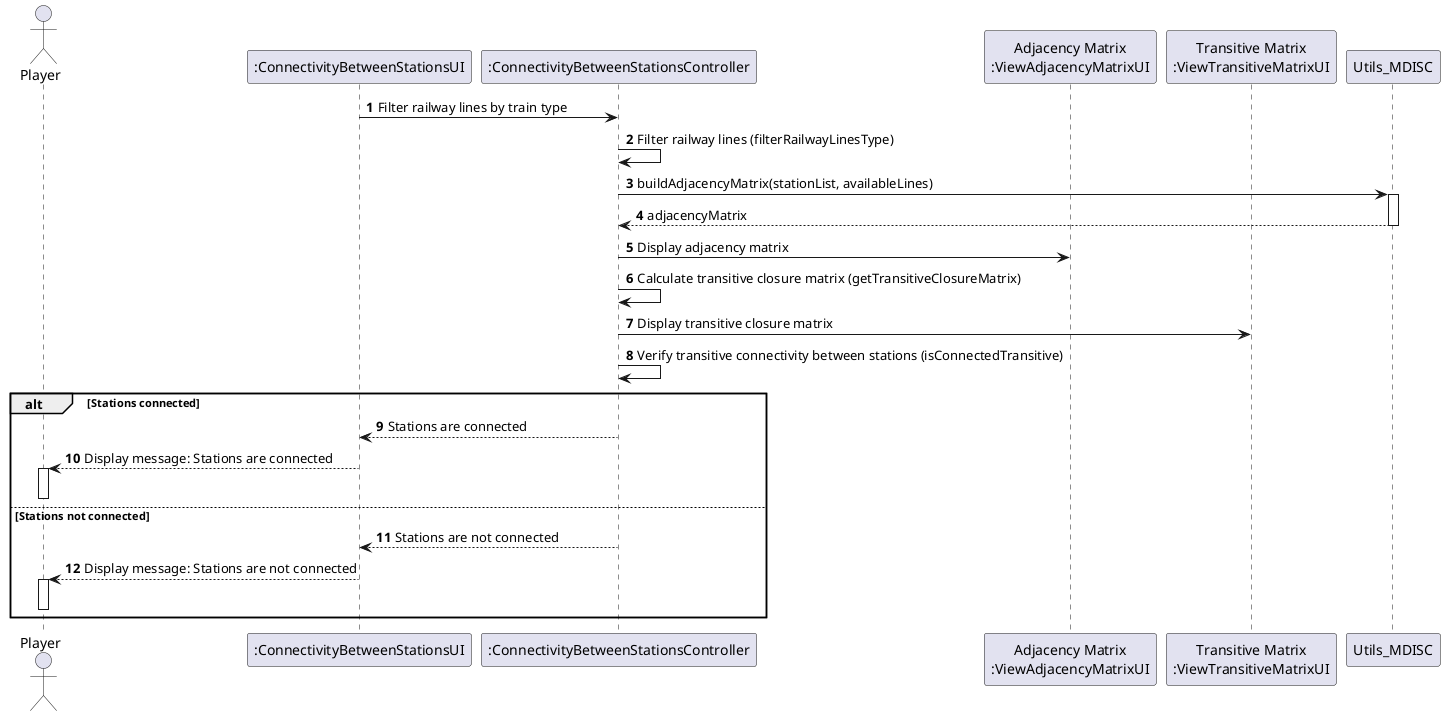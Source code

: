 @startuml partial_connectivity_verification
skinparam packageStyle rectangle
skinparam shadowing false
skinparam linetype ortho
autonumber

actor "Player" as Player
participant ":ConnectivityBetweenStationsUI" as UI
participant ":ConnectivityBetweenStationsController" as CTRL
participant "Adjacency Matrix\n:ViewAdjacencyMatrixUI" as ADJ_MATRIX_UI
participant "Transitive Matrix\n:ViewTransitiveMatrixUI" as TRANS_MATRIX_UI
participant "Utils_MDISC" as UTILS

UI -> CTRL : Filter railway lines by train type
CTRL -> CTRL : Filter railway lines (filterRailwayLinesType)
CTRL -> UTILS : buildAdjacencyMatrix(stationList, availableLines)
activate UTILS
UTILS --> CTRL : adjacencyMatrix
deactivate UTILS
CTRL -> ADJ_MATRIX_UI : Display adjacency matrix
CTRL -> CTRL : Calculate transitive closure matrix (getTransitiveClosureMatrix)
CTRL -> TRANS_MATRIX_UI : Display transitive closure matrix
CTRL -> CTRL : Verify transitive connectivity between stations (isConnectedTransitive)
alt Stations connected
    CTRL --> UI : Stations are connected
    UI --> Player : Display message: Stations are connected
    activate Player
    deactivate Player
else Stations not connected
    CTRL --> UI : Stations are not connected
    UI --> Player : Display message: Stations are not connected
    activate Player
    deactivate Player
end
@enduml